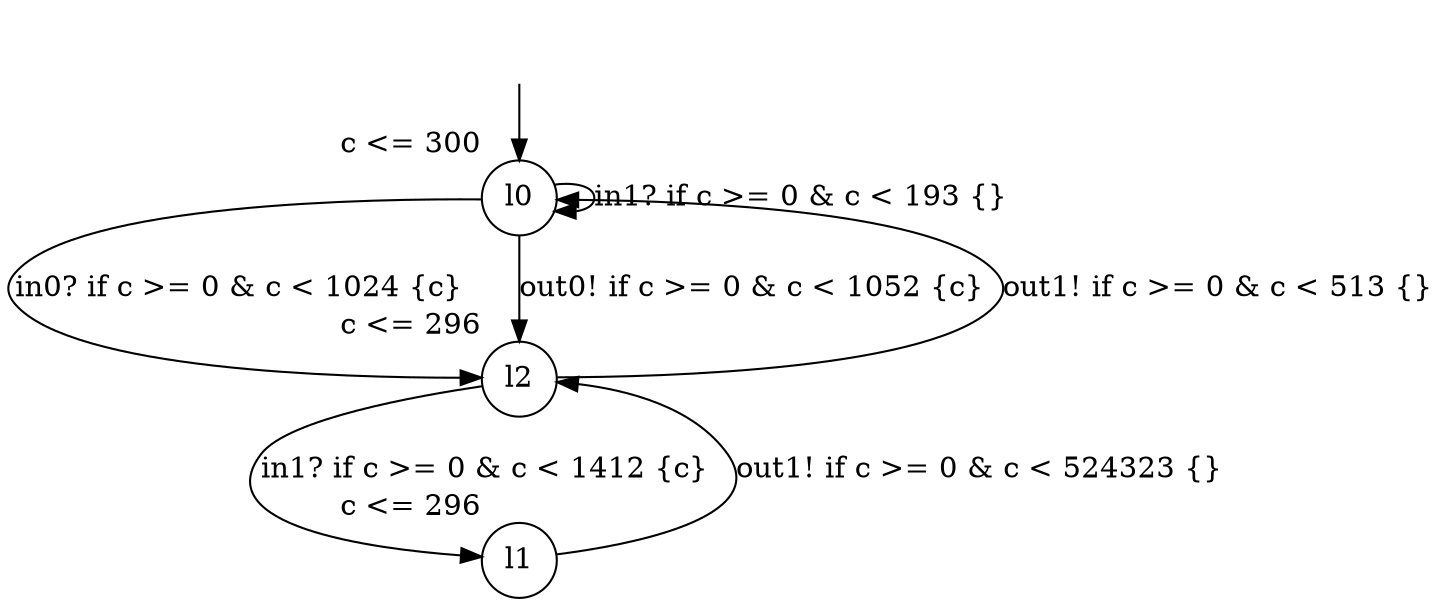 digraph g {
__start0 [label="" shape="none"];
l0 [shape="circle" margin=0 label="l0", xlabel="c <= 300"];
l1 [shape="circle" margin=0 label="l1", xlabel="c <= 296"];
l2 [shape="circle" margin=0 label="l2", xlabel="c <= 296"];
l0 -> l2 [label="in0? if c >= 0 & c < 1024 {c} "];
l0 -> l2 [label="out0! if c >= 0 & c < 1052 {c} "];
l0 -> l0 [label="in1? if c >= 0 & c < 193 {} "];
l1 -> l2 [label="out1! if c >= 0 & c < 524323 {} "];
l2 -> l1 [label="in1? if c >= 0 & c < 1412 {c} "];
l2 -> l0 [label="out1! if c >= 0 & c < 513 {} "];
__start0 -> l0;
}
